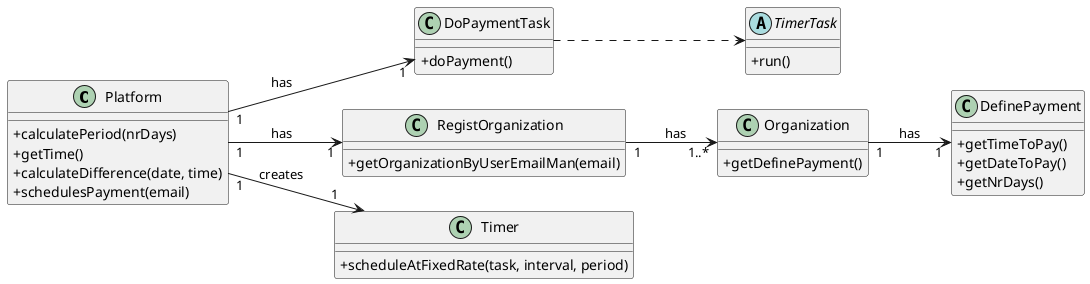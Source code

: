 @startuml
skinparam classAttributeIconSize 0
left to right direction

class Platform{
    +calculatePeriod(nrDays)
    +getTime()
    +calculateDifference(date, time)
    +schedulesPayment(email)
}

class DoPaymentTask{
    +doPayment()
}

abstract TimerTask{
    +run()
}

class RegistOrganization {
    +getOrganizationByUserEmailMan(email)
}

class Organization {
    +getDefinePayment()
}

class DefinePayment {
    +getTimeToPay()
    +getDateToPay()
    +getNrDays()
}

class Timer{
    +scheduleAtFixedRate(task, interval, period)
}
DoPaymentTask ..> TimerTask
Platform "1" --> "1" DoPaymentTask : has
Platform "1" --> "1" RegistOrganization : has
RegistOrganization "1" --> "1..*" Organization : has
Organization "1" --> "1" DefinePayment : has
Platform "1" --> "1" Timer : creates

@enduml